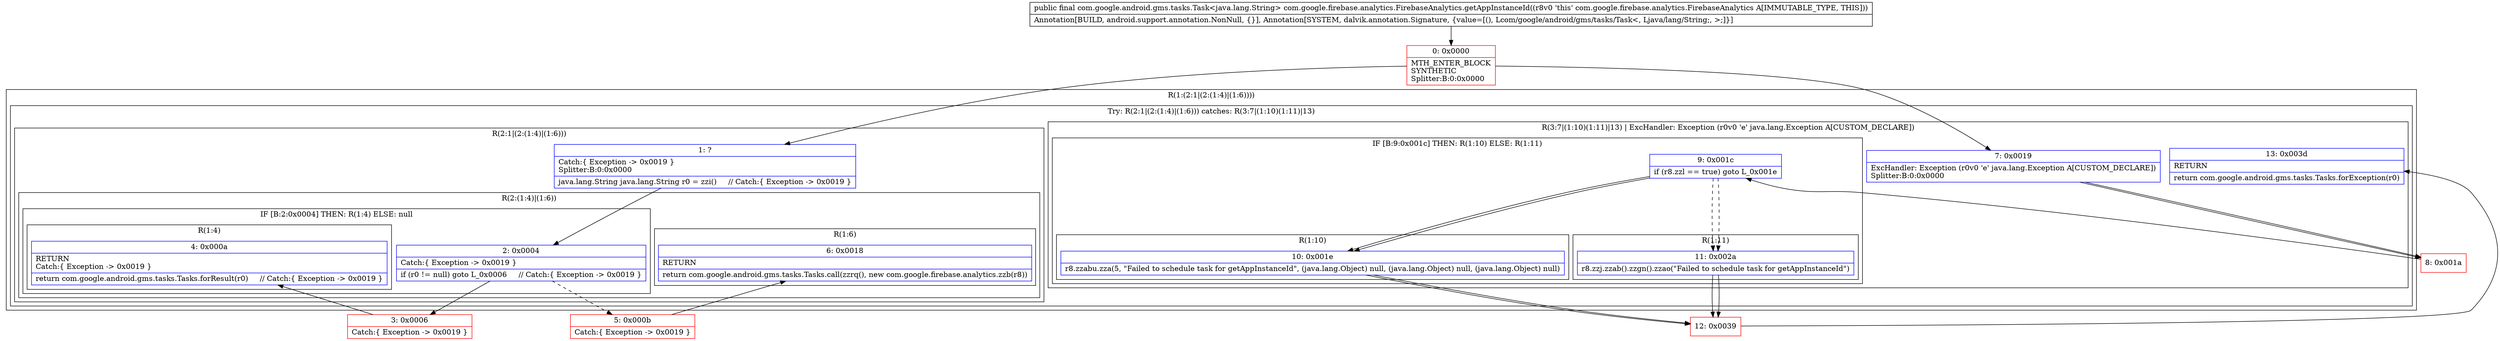digraph "CFG forcom.google.firebase.analytics.FirebaseAnalytics.getAppInstanceId()Lcom\/google\/android\/gms\/tasks\/Task;" {
subgraph cluster_Region_1519672047 {
label = "R(1:(2:1|(2:(1:4)|(1:6))))";
node [shape=record,color=blue];
subgraph cluster_TryCatchRegion_1918329739 {
label = "Try: R(2:1|(2:(1:4)|(1:6))) catches: R(3:7|(1:10)(1:11)|13)";
node [shape=record,color=blue];
subgraph cluster_Region_1267007949 {
label = "R(2:1|(2:(1:4)|(1:6)))";
node [shape=record,color=blue];
Node_1 [shape=record,label="{1\:\ ?|Catch:\{ Exception \-\> 0x0019 \}\lSplitter:B:0:0x0000\l|java.lang.String java.lang.String r0 = zzi()     \/\/ Catch:\{ Exception \-\> 0x0019 \}\l}"];
subgraph cluster_Region_1054923934 {
label = "R(2:(1:4)|(1:6))";
node [shape=record,color=blue];
subgraph cluster_IfRegion_227591757 {
label = "IF [B:2:0x0004] THEN: R(1:4) ELSE: null";
node [shape=record,color=blue];
Node_2 [shape=record,label="{2\:\ 0x0004|Catch:\{ Exception \-\> 0x0019 \}\l|if (r0 != null) goto L_0x0006     \/\/ Catch:\{ Exception \-\> 0x0019 \}\l}"];
subgraph cluster_Region_1214151567 {
label = "R(1:4)";
node [shape=record,color=blue];
Node_4 [shape=record,label="{4\:\ 0x000a|RETURN\lCatch:\{ Exception \-\> 0x0019 \}\l|return com.google.android.gms.tasks.Tasks.forResult(r0)     \/\/ Catch:\{ Exception \-\> 0x0019 \}\l}"];
}
}
subgraph cluster_Region_1467402613 {
label = "R(1:6)";
node [shape=record,color=blue];
Node_6 [shape=record,label="{6\:\ 0x0018|RETURN\l|return com.google.android.gms.tasks.Tasks.call(zzrq(), new com.google.firebase.analytics.zzb(r8))\l}"];
}
}
}
subgraph cluster_Region_793621078 {
label = "R(3:7|(1:10)(1:11)|13) | ExcHandler: Exception (r0v0 'e' java.lang.Exception A[CUSTOM_DECLARE])\l";
node [shape=record,color=blue];
Node_7 [shape=record,label="{7\:\ 0x0019|ExcHandler: Exception (r0v0 'e' java.lang.Exception A[CUSTOM_DECLARE])\lSplitter:B:0:0x0000\l}"];
subgraph cluster_IfRegion_1724897039 {
label = "IF [B:9:0x001c] THEN: R(1:10) ELSE: R(1:11)";
node [shape=record,color=blue];
Node_9 [shape=record,label="{9\:\ 0x001c|if (r8.zzl == true) goto L_0x001e\l}"];
subgraph cluster_Region_1593045860 {
label = "R(1:10)";
node [shape=record,color=blue];
Node_10 [shape=record,label="{10\:\ 0x001e|r8.zzabu.zza(5, \"Failed to schedule task for getAppInstanceId\", (java.lang.Object) null, (java.lang.Object) null, (java.lang.Object) null)\l}"];
}
subgraph cluster_Region_1068475566 {
label = "R(1:11)";
node [shape=record,color=blue];
Node_11 [shape=record,label="{11\:\ 0x002a|r8.zzj.zzab().zzgn().zzao(\"Failed to schedule task for getAppInstanceId\")\l}"];
}
}
Node_13 [shape=record,label="{13\:\ 0x003d|RETURN\l|return com.google.android.gms.tasks.Tasks.forException(r0)\l}"];
}
}
}
subgraph cluster_Region_793621078 {
label = "R(3:7|(1:10)(1:11)|13) | ExcHandler: Exception (r0v0 'e' java.lang.Exception A[CUSTOM_DECLARE])\l";
node [shape=record,color=blue];
Node_7 [shape=record,label="{7\:\ 0x0019|ExcHandler: Exception (r0v0 'e' java.lang.Exception A[CUSTOM_DECLARE])\lSplitter:B:0:0x0000\l}"];
subgraph cluster_IfRegion_1724897039 {
label = "IF [B:9:0x001c] THEN: R(1:10) ELSE: R(1:11)";
node [shape=record,color=blue];
Node_9 [shape=record,label="{9\:\ 0x001c|if (r8.zzl == true) goto L_0x001e\l}"];
subgraph cluster_Region_1593045860 {
label = "R(1:10)";
node [shape=record,color=blue];
Node_10 [shape=record,label="{10\:\ 0x001e|r8.zzabu.zza(5, \"Failed to schedule task for getAppInstanceId\", (java.lang.Object) null, (java.lang.Object) null, (java.lang.Object) null)\l}"];
}
subgraph cluster_Region_1068475566 {
label = "R(1:11)";
node [shape=record,color=blue];
Node_11 [shape=record,label="{11\:\ 0x002a|r8.zzj.zzab().zzgn().zzao(\"Failed to schedule task for getAppInstanceId\")\l}"];
}
}
Node_13 [shape=record,label="{13\:\ 0x003d|RETURN\l|return com.google.android.gms.tasks.Tasks.forException(r0)\l}"];
}
Node_0 [shape=record,color=red,label="{0\:\ 0x0000|MTH_ENTER_BLOCK\lSYNTHETIC\lSplitter:B:0:0x0000\l}"];
Node_3 [shape=record,color=red,label="{3\:\ 0x0006|Catch:\{ Exception \-\> 0x0019 \}\l}"];
Node_5 [shape=record,color=red,label="{5\:\ 0x000b|Catch:\{ Exception \-\> 0x0019 \}\l}"];
Node_8 [shape=record,color=red,label="{8\:\ 0x001a}"];
Node_12 [shape=record,color=red,label="{12\:\ 0x0039}"];
MethodNode[shape=record,label="{public final com.google.android.gms.tasks.Task\<java.lang.String\> com.google.firebase.analytics.FirebaseAnalytics.getAppInstanceId((r8v0 'this' com.google.firebase.analytics.FirebaseAnalytics A[IMMUTABLE_TYPE, THIS]))  | Annotation[BUILD, android.support.annotation.NonNull, \{\}], Annotation[SYSTEM, dalvik.annotation.Signature, \{value=[(), Lcom\/google\/android\/gms\/tasks\/Task\<, Ljava\/lang\/String;, \>;]\}]\l}"];
MethodNode -> Node_0;
Node_1 -> Node_2;
Node_2 -> Node_3;
Node_2 -> Node_5[style=dashed];
Node_7 -> Node_8;
Node_9 -> Node_10;
Node_9 -> Node_11[style=dashed];
Node_10 -> Node_12;
Node_11 -> Node_12;
Node_7 -> Node_8;
Node_9 -> Node_10;
Node_9 -> Node_11[style=dashed];
Node_10 -> Node_12;
Node_11 -> Node_12;
Node_0 -> Node_1;
Node_0 -> Node_7;
Node_3 -> Node_4;
Node_5 -> Node_6;
Node_8 -> Node_9;
Node_12 -> Node_13;
}

